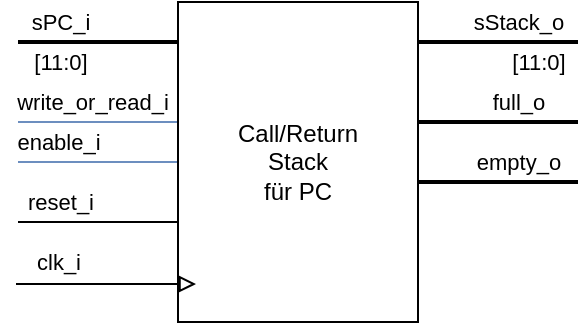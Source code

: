 <mxfile version="15.7.2" type="device"><diagram id="Li5Rl3-0IhGSLnciUuNi" name="Page-1"><mxGraphModel dx="981" dy="538" grid="1" gridSize="10" guides="1" tooltips="1" connect="1" arrows="1" fold="1" page="1" pageScale="1" pageWidth="850" pageHeight="1100" math="0" shadow="0"><root><mxCell id="0"/><mxCell id="1" parent="0"/><mxCell id="bNmbFl1fwX9914aC_qpw-2" style="edgeStyle=orthogonalEdgeStyle;rounded=0;orthogonalLoop=1;jettySize=auto;html=1;endArrow=none;endFill=0;strokeWidth=2;" parent="1" source="bNmbFl1fwX9914aC_qpw-1" edge="1"><mxGeometry relative="1" as="geometry"><mxPoint x="240" y="220" as="targetPoint"/><Array as="points"><mxPoint x="310" y="220"/><mxPoint x="310" y="220"/></Array></mxGeometry></mxCell><mxCell id="bNmbFl1fwX9914aC_qpw-4" value="sPC_i" style="edgeLabel;html=1;align=center;verticalAlign=middle;resizable=0;points=[];" parent="bNmbFl1fwX9914aC_qpw-2" vertex="1" connectable="0"><mxGeometry x="0.668" y="1" relative="1" as="geometry"><mxPoint x="6.86" y="-11" as="offset"/></mxGeometry></mxCell><mxCell id="bNmbFl1fwX9914aC_qpw-5" value="[11:0]" style="edgeLabel;html=1;align=center;verticalAlign=middle;resizable=0;points=[];" parent="bNmbFl1fwX9914aC_qpw-2" vertex="1" connectable="0"><mxGeometry x="0.768" y="1" relative="1" as="geometry"><mxPoint x="10.86" y="9" as="offset"/></mxGeometry></mxCell><mxCell id="bNmbFl1fwX9914aC_qpw-3" style="edgeStyle=orthogonalEdgeStyle;rounded=0;orthogonalLoop=1;jettySize=auto;html=1;endArrow=none;endFill=0;strokeWidth=2;" parent="1" source="bNmbFl1fwX9914aC_qpw-1" edge="1"><mxGeometry relative="1" as="geometry"><mxPoint x="520" y="220" as="targetPoint"/><Array as="points"><mxPoint x="460" y="220"/><mxPoint x="460" y="220"/></Array></mxGeometry></mxCell><mxCell id="bNmbFl1fwX9914aC_qpw-6" value="sStack_o" style="edgeLabel;html=1;align=center;verticalAlign=middle;resizable=0;points=[];" parent="bNmbFl1fwX9914aC_qpw-3" vertex="1" connectable="0"><mxGeometry x="0.232" relative="1" as="geometry"><mxPoint y="-10" as="offset"/></mxGeometry></mxCell><mxCell id="bNmbFl1fwX9914aC_qpw-7" value="[11:0]" style="edgeLabel;html=1;align=center;verticalAlign=middle;resizable=0;points=[];" parent="bNmbFl1fwX9914aC_qpw-3" vertex="1" connectable="0"><mxGeometry x="-0.725" relative="1" as="geometry"><mxPoint x="49.14" y="10" as="offset"/></mxGeometry></mxCell><mxCell id="bNmbFl1fwX9914aC_qpw-10" style="edgeStyle=orthogonalEdgeStyle;rounded=0;orthogonalLoop=1;jettySize=auto;html=1;endArrow=none;endFill=0;strokeWidth=1;" parent="1" source="bNmbFl1fwX9914aC_qpw-1" edge="1"><mxGeometry relative="1" as="geometry"><mxPoint x="240" y="310" as="targetPoint"/><Array as="points"><mxPoint x="300" y="310"/><mxPoint x="300" y="310"/></Array></mxGeometry></mxCell><mxCell id="bNmbFl1fwX9914aC_qpw-11" value="reset_i" style="edgeLabel;html=1;align=center;verticalAlign=middle;resizable=0;points=[];" parent="bNmbFl1fwX9914aC_qpw-10" vertex="1" connectable="0"><mxGeometry x="0.668" y="1" relative="1" as="geometry"><mxPoint x="6.86" y="-11.01" as="offset"/></mxGeometry></mxCell><mxCell id="bNmbFl1fwX9914aC_qpw-12" style="edgeStyle=orthogonalEdgeStyle;rounded=0;orthogonalLoop=1;jettySize=auto;html=1;endArrow=none;endFill=0;strokeWidth=1;fillColor=#dae8fc;strokeColor=#6c8ebf;" parent="1" source="bNmbFl1fwX9914aC_qpw-1" edge="1"><mxGeometry relative="1" as="geometry"><mxPoint x="240" y="260" as="targetPoint"/><Array as="points"><mxPoint x="300" y="260"/><mxPoint x="300" y="260"/></Array></mxGeometry></mxCell><mxCell id="bNmbFl1fwX9914aC_qpw-13" value="write_or_read_i" style="edgeLabel;html=1;align=center;verticalAlign=middle;resizable=0;points=[];" parent="bNmbFl1fwX9914aC_qpw-12" vertex="1" connectable="0"><mxGeometry x="0.682" y="-1" relative="1" as="geometry"><mxPoint x="24.43" y="-9" as="offset"/></mxGeometry></mxCell><mxCell id="bNmbFl1fwX9914aC_qpw-14" style="edgeStyle=orthogonalEdgeStyle;rounded=0;orthogonalLoop=1;jettySize=auto;html=1;endArrow=none;endFill=0;strokeWidth=1;fillColor=#dae8fc;strokeColor=#6c8ebf;" parent="1" source="bNmbFl1fwX9914aC_qpw-1" edge="1"><mxGeometry relative="1" as="geometry"><mxPoint x="240" y="280" as="targetPoint"/><Array as="points"><mxPoint x="300" y="280"/><mxPoint x="300" y="280"/></Array></mxGeometry></mxCell><mxCell id="bNmbFl1fwX9914aC_qpw-15" value="enable_i" style="edgeLabel;html=1;align=center;verticalAlign=middle;resizable=0;points=[];" parent="bNmbFl1fwX9914aC_qpw-14" vertex="1" connectable="0"><mxGeometry x="0.739" relative="1" as="geometry"><mxPoint x="9.71" y="-10" as="offset"/></mxGeometry></mxCell><mxCell id="bNmbFl1fwX9914aC_qpw-1" value="Call/Return&lt;br&gt;Stack&lt;br&gt;für PC" style="rounded=0;whiteSpace=wrap;html=1;" parent="1" vertex="1"><mxGeometry x="320" y="200" width="120" height="160" as="geometry"/></mxCell><mxCell id="bNmbFl1fwX9914aC_qpw-8" value="" style="endArrow=block;html=1;strokeWidth=1;endFill=0;" parent="1" edge="1"><mxGeometry width="50" height="50" relative="1" as="geometry"><mxPoint x="239" y="341" as="sourcePoint"/><mxPoint x="329" y="341" as="targetPoint"/></mxGeometry></mxCell><mxCell id="bNmbFl1fwX9914aC_qpw-9" value="clk_i" style="edgeLabel;html=1;align=center;verticalAlign=middle;resizable=0;points=[];" parent="bNmbFl1fwX9914aC_qpw-8" vertex="1" connectable="0"><mxGeometry x="-0.416" relative="1" as="geometry"><mxPoint x="-5.29" y="-11" as="offset"/></mxGeometry></mxCell><mxCell id="E-AQecooA0f_IpXfrzDF-1" style="edgeStyle=orthogonalEdgeStyle;rounded=0;orthogonalLoop=1;jettySize=auto;html=1;endArrow=none;endFill=0;strokeWidth=2;" edge="1" parent="1"><mxGeometry relative="1" as="geometry"><mxPoint x="520" y="260" as="targetPoint"/><Array as="points"><mxPoint x="460" y="260"/><mxPoint x="460" y="260"/></Array><mxPoint x="440" y="260" as="sourcePoint"/></mxGeometry></mxCell><mxCell id="E-AQecooA0f_IpXfrzDF-2" value="full_o" style="edgeLabel;html=1;align=center;verticalAlign=middle;resizable=0;points=[];" vertex="1" connectable="0" parent="E-AQecooA0f_IpXfrzDF-1"><mxGeometry x="0.232" relative="1" as="geometry"><mxPoint y="-10" as="offset"/></mxGeometry></mxCell><mxCell id="E-AQecooA0f_IpXfrzDF-4" style="edgeStyle=orthogonalEdgeStyle;rounded=0;orthogonalLoop=1;jettySize=auto;html=1;endArrow=none;endFill=0;strokeWidth=2;" edge="1" parent="1"><mxGeometry relative="1" as="geometry"><mxPoint x="520" y="290" as="targetPoint"/><Array as="points"><mxPoint x="460" y="290"/><mxPoint x="460" y="290"/></Array><mxPoint x="440" y="290" as="sourcePoint"/></mxGeometry></mxCell><mxCell id="E-AQecooA0f_IpXfrzDF-5" value="empty_o" style="edgeLabel;html=1;align=center;verticalAlign=middle;resizable=0;points=[];" vertex="1" connectable="0" parent="E-AQecooA0f_IpXfrzDF-4"><mxGeometry x="0.232" relative="1" as="geometry"><mxPoint y="-10" as="offset"/></mxGeometry></mxCell></root></mxGraphModel></diagram></mxfile>